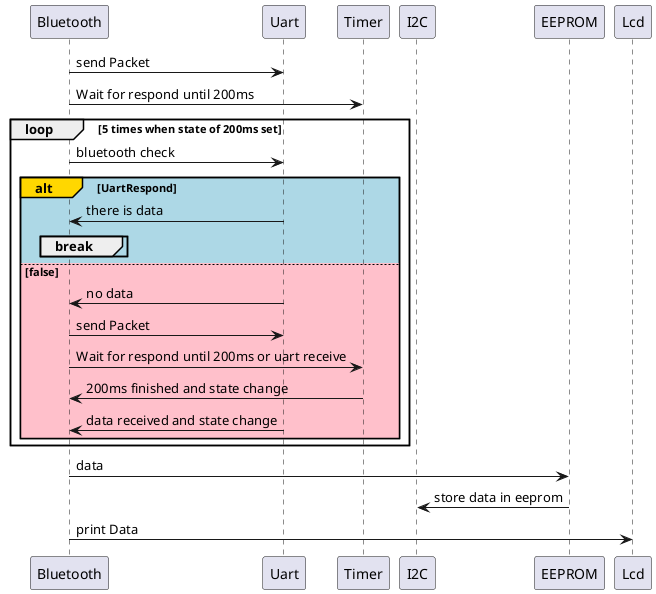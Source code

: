 @startuml


participant Bluetooth
participant Uart
participant Timer
participant I2C
participant EEPROM

participant Lcd



Bluetooth -> Uart   : send Packet
Bluetooth -> Timer  : Wait for respond until 200ms


loop 5 times when state of 200ms set
    Bluetooth -> Uart   : bluetooth check
    alt#Gold #LightBlue UartRespond
        Uart ->Bluetooth : there is data
        break
        end
    else #pink false
        Uart -> Bluetooth : no data
        Bluetooth -> Uart   : send Packet
        Bluetooth -> Timer  : Wait for respond until 200ms or uart receive
        Timer -> Bluetooth  : 200ms finished and state change
        Uart -> Bluetooth   : data received and state change 
    end
end

Bluetooth -> EEPROM : data
EEPROM -> I2C       : store data in eeprom

Bluetooth ->  Lcd        : print Data

@enduml
